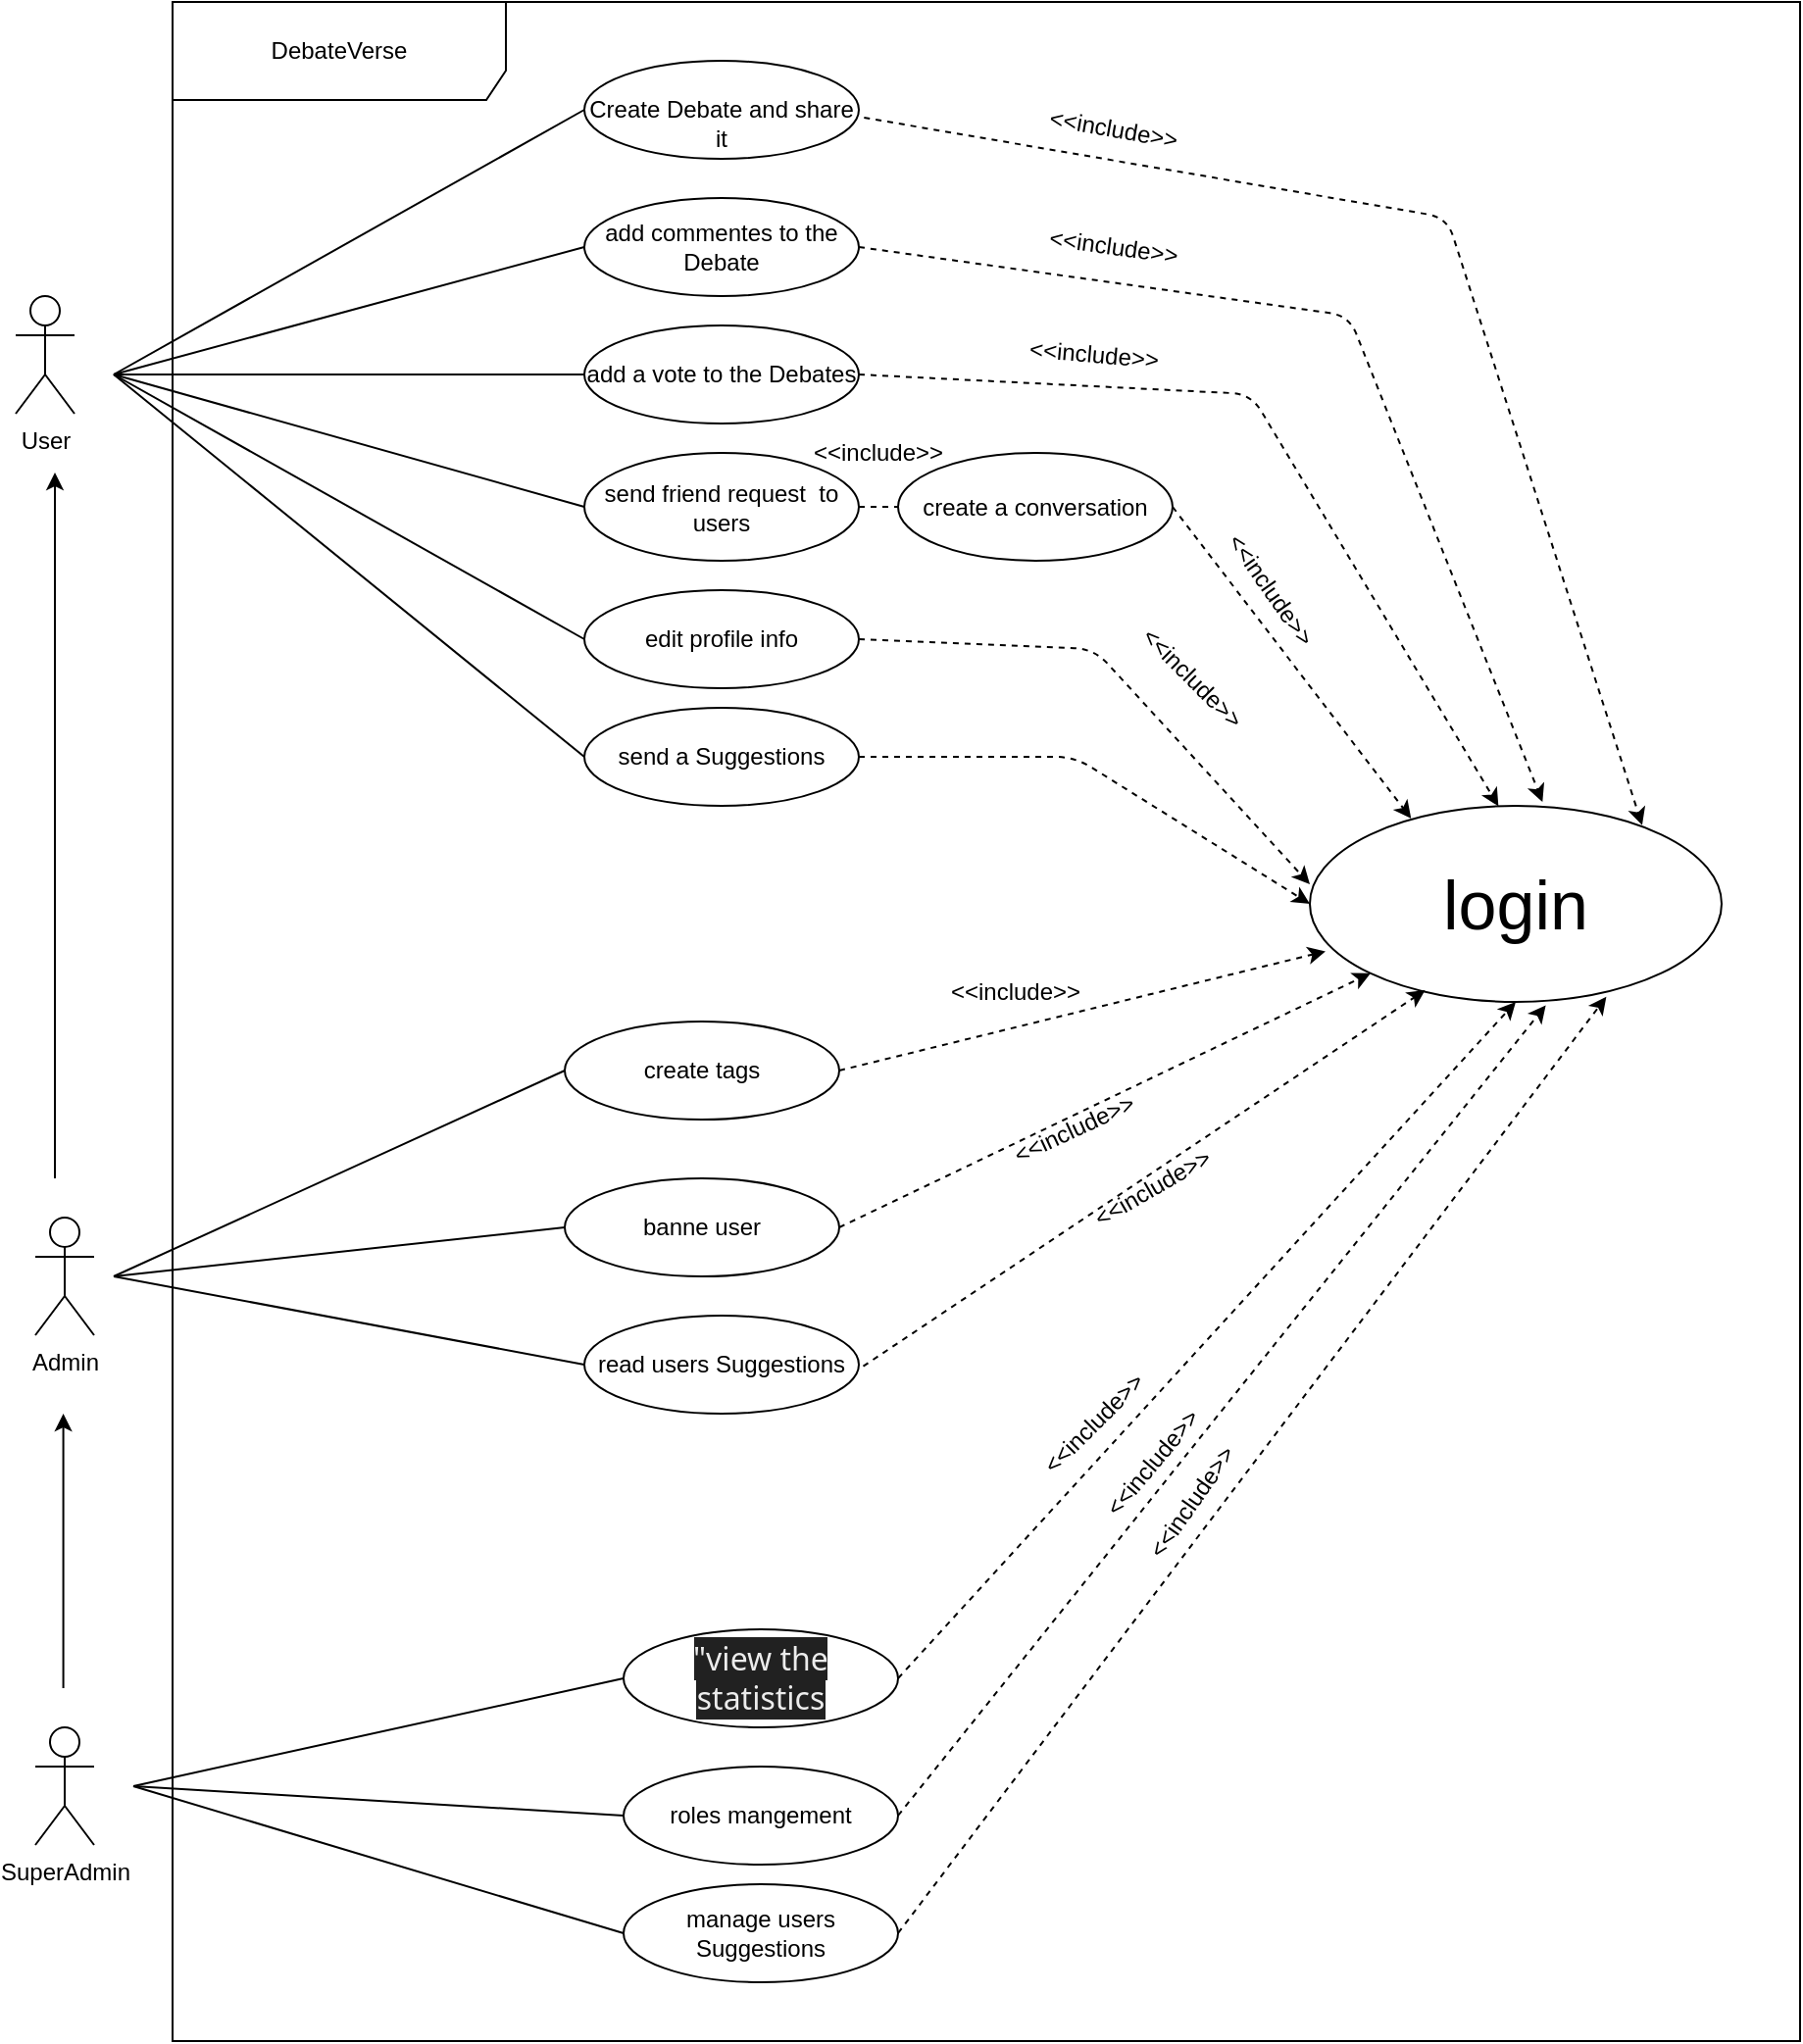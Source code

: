 <mxfile>
    <diagram id="1t8ivfm7KTQ6anX4z2tU" name="Page-1">
        <mxGraphModel dx="3041" dy="1269" grid="1" gridSize="10" guides="1" tooltips="1" connect="1" arrows="1" fold="1" page="1" pageScale="1" pageWidth="850" pageHeight="1100" math="0" shadow="0">
            <root>
                <mxCell id="0"/>
                <mxCell id="1" parent="0"/>
                <mxCell id="70" value="" style="endArrow=classic;html=1;fontSize=12;exitX=1;exitY=0.5;exitDx=0;exitDy=0;dashed=1;" parent="1" source="33" target="8" edge="1">
                    <mxGeometry width="50" height="50" relative="1" as="geometry">
                        <mxPoint x="300" y="760" as="sourcePoint"/>
                        <mxPoint x="350" y="710" as="targetPoint"/>
                    </mxGeometry>
                </mxCell>
                <mxCell id="3" value="User" style="shape=umlActor;verticalLabelPosition=bottom;verticalAlign=top;html=1;" parent="1" vertex="1">
                    <mxGeometry x="-150" y="330" width="30" height="60" as="geometry"/>
                </mxCell>
                <mxCell id="4" value="&lt;br&gt;Create Debate and share it" style="ellipse;whiteSpace=wrap;html=1;" parent="1" vertex="1">
                    <mxGeometry x="140" y="210" width="140" height="50" as="geometry"/>
                </mxCell>
                <mxCell id="5" value="add commentes to the Debate" style="ellipse;whiteSpace=wrap;html=1;" parent="1" vertex="1">
                    <mxGeometry x="140" y="280" width="140" height="50" as="geometry"/>
                </mxCell>
                <mxCell id="6" value="add a vote to the Debates" style="ellipse;whiteSpace=wrap;html=1;" parent="1" vertex="1">
                    <mxGeometry x="140" y="345" width="140" height="50" as="geometry"/>
                </mxCell>
                <mxCell id="8" value="&lt;font style=&quot;font-size: 35px;&quot;&gt;login&lt;/font&gt;" style="ellipse;whiteSpace=wrap;html=1;" parent="1" vertex="1">
                    <mxGeometry x="510" y="590" width="210" height="100" as="geometry"/>
                </mxCell>
                <mxCell id="9" value="" style="endArrow=none;html=1;fontSize=22;exitX=0;exitY=0.5;exitDx=0;exitDy=0;" parent="1" source="4" edge="1">
                    <mxGeometry width="50" height="50" relative="1" as="geometry">
                        <mxPoint x="260" y="310" as="sourcePoint"/>
                        <mxPoint x="-100" y="370" as="targetPoint"/>
                    </mxGeometry>
                </mxCell>
                <mxCell id="10" value="" style="endArrow=none;html=1;fontSize=22;exitX=0;exitY=0.5;exitDx=0;exitDy=0;" parent="1" source="5" edge="1">
                    <mxGeometry width="50" height="50" relative="1" as="geometry">
                        <mxPoint x="260" y="310" as="sourcePoint"/>
                        <mxPoint x="-100" y="370" as="targetPoint"/>
                    </mxGeometry>
                </mxCell>
                <mxCell id="11" value="" style="endArrow=none;html=1;fontSize=22;exitX=0;exitY=0.5;exitDx=0;exitDy=0;" parent="1" source="6" edge="1">
                    <mxGeometry width="50" height="50" relative="1" as="geometry">
                        <mxPoint x="190" y="300" as="sourcePoint"/>
                        <mxPoint x="-100" y="370" as="targetPoint"/>
                    </mxGeometry>
                </mxCell>
                <mxCell id="20" value="" style="endArrow=none;html=1;fontSize=22;exitX=0;exitY=0.5;exitDx=0;exitDy=0;" parent="1" source="32" edge="1">
                    <mxGeometry width="50" height="50" relative="1" as="geometry">
                        <mxPoint x="140.0" y="795" as="sourcePoint"/>
                        <mxPoint x="-100" y="830" as="targetPoint"/>
                    </mxGeometry>
                </mxCell>
                <mxCell id="21" value="" style="endArrow=none;html=1;fontSize=22;exitX=0;exitY=0.5;exitDx=0;exitDy=0;" parent="1" source="33" edge="1">
                    <mxGeometry width="50" height="50" relative="1" as="geometry">
                        <mxPoint x="130" y="890" as="sourcePoint"/>
                        <mxPoint x="-100" y="830" as="targetPoint"/>
                    </mxGeometry>
                </mxCell>
                <mxCell id="23" value="" style="endArrow=classic;html=1;fontSize=22;" parent="1" edge="1">
                    <mxGeometry width="50" height="50" relative="1" as="geometry">
                        <mxPoint x="-130" y="780" as="sourcePoint"/>
                        <mxPoint x="-130" y="420" as="targetPoint"/>
                    </mxGeometry>
                </mxCell>
                <mxCell id="24" value="Admin" style="shape=umlActor;verticalLabelPosition=bottom;verticalAlign=top;html=1;" parent="1" vertex="1">
                    <mxGeometry x="-140" y="800" width="30" height="60" as="geometry"/>
                </mxCell>
                <mxCell id="27" value="send friend request&amp;nbsp; to users" style="ellipse;whiteSpace=wrap;html=1;fontSize=12;" parent="1" vertex="1">
                    <mxGeometry x="140" y="410" width="140" height="55" as="geometry"/>
                </mxCell>
                <mxCell id="28" value="" style="endArrow=none;html=1;fontSize=12;exitX=0;exitY=0.5;exitDx=0;exitDy=0;" parent="1" source="27" edge="1">
                    <mxGeometry width="50" height="50" relative="1" as="geometry">
                        <mxPoint x="370" y="520" as="sourcePoint"/>
                        <mxPoint x="-100" y="370" as="targetPoint"/>
                    </mxGeometry>
                </mxCell>
                <mxCell id="32" value="create tags" style="ellipse;whiteSpace=wrap;html=1;fontSize=12;" parent="1" vertex="1">
                    <mxGeometry x="130" y="700" width="140" height="50" as="geometry"/>
                </mxCell>
                <mxCell id="33" value="banne user" style="ellipse;whiteSpace=wrap;html=1;fontSize=12;" parent="1" vertex="1">
                    <mxGeometry x="130" y="780" width="140" height="50" as="geometry"/>
                </mxCell>
                <mxCell id="34" value="edit profile info" style="ellipse;whiteSpace=wrap;html=1;fontSize=12;" parent="1" vertex="1">
                    <mxGeometry x="140" y="480" width="140" height="50" as="geometry"/>
                </mxCell>
                <mxCell id="35" value="" style="endArrow=none;html=1;fontSize=12;entryX=0;entryY=0.5;entryDx=0;entryDy=0;" parent="1" target="34" edge="1">
                    <mxGeometry width="50" height="50" relative="1" as="geometry">
                        <mxPoint x="-100" y="370" as="sourcePoint"/>
                        <mxPoint x="190" y="380" as="targetPoint"/>
                    </mxGeometry>
                </mxCell>
                <mxCell id="36" value="" style="endArrow=none;html=1;fontSize=12;exitX=0;exitY=0.5;exitDx=0;exitDy=0;" parent="1" source="29" edge="1">
                    <mxGeometry width="50" height="50" relative="1" as="geometry">
                        <mxPoint x="140" y="870" as="sourcePoint"/>
                        <mxPoint x="-100" y="830" as="targetPoint"/>
                    </mxGeometry>
                </mxCell>
                <mxCell id="66" value="" style="endArrow=classic;html=1;fontSize=12;entryX=0.038;entryY=0.742;entryDx=0;entryDy=0;entryPerimeter=0;exitX=1;exitY=0.5;exitDx=0;exitDy=0;dashed=1;" parent="1" source="32" target="8" edge="1">
                    <mxGeometry width="50" height="50" relative="1" as="geometry">
                        <mxPoint x="300" y="760" as="sourcePoint"/>
                        <mxPoint x="350" y="710" as="targetPoint"/>
                    </mxGeometry>
                </mxCell>
                <mxCell id="29" value="read users Suggestions" style="ellipse;whiteSpace=wrap;html=1;fontSize=12;" parent="1" vertex="1">
                    <mxGeometry x="140" y="850" width="140" height="50" as="geometry"/>
                </mxCell>
                <mxCell id="73" value="" style="endArrow=classic;html=1;dashed=1;fontSize=12;exitX=1.016;exitY=0.517;exitDx=0;exitDy=0;exitPerimeter=0;entryX=0.28;entryY=0.94;entryDx=0;entryDy=0;entryPerimeter=0;" parent="1" source="29" target="8" edge="1">
                    <mxGeometry width="50" height="50" relative="1" as="geometry">
                        <mxPoint x="310" y="1010" as="sourcePoint"/>
                        <mxPoint x="360" y="960" as="targetPoint"/>
                    </mxGeometry>
                </mxCell>
                <mxCell id="74" value="" style="endArrow=classic;html=1;dashed=1;fontSize=12;exitX=1;exitY=0.5;exitDx=0;exitDy=0;entryX=0;entryY=0.4;entryDx=0;entryDy=0;entryPerimeter=0;" parent="1" source="34" target="8" edge="1">
                    <mxGeometry width="50" height="50" relative="1" as="geometry">
                        <mxPoint x="370" y="500" as="sourcePoint"/>
                        <mxPoint x="420" y="450" as="targetPoint"/>
                        <Array as="points">
                            <mxPoint x="400" y="510"/>
                        </Array>
                    </mxGeometry>
                </mxCell>
                <mxCell id="77" value="" style="endArrow=classic;html=1;dashed=1;fontSize=12;exitX=1;exitY=0.5;exitDx=0;exitDy=0;entryX=0.458;entryY=0.002;entryDx=0;entryDy=0;entryPerimeter=0;" parent="1" source="6" target="8" edge="1">
                    <mxGeometry width="50" height="50" relative="1" as="geometry">
                        <mxPoint x="370" y="500" as="sourcePoint"/>
                        <mxPoint x="420" y="450" as="targetPoint"/>
                        <Array as="points">
                            <mxPoint x="480" y="380"/>
                        </Array>
                    </mxGeometry>
                </mxCell>
                <mxCell id="78" value="" style="endArrow=classic;html=1;dashed=1;fontSize=12;exitX=1;exitY=0.5;exitDx=0;exitDy=0;entryX=0.565;entryY=-0.02;entryDx=0;entryDy=0;entryPerimeter=0;" parent="1" source="5" target="8" edge="1">
                    <mxGeometry width="50" height="50" relative="1" as="geometry">
                        <mxPoint x="370" y="500" as="sourcePoint"/>
                        <mxPoint x="420" y="450" as="targetPoint"/>
                        <Array as="points">
                            <mxPoint x="530" y="340"/>
                        </Array>
                    </mxGeometry>
                </mxCell>
                <mxCell id="79" value="" style="endArrow=classic;html=1;dashed=1;fontSize=12;exitX=1.019;exitY=0.58;exitDx=0;exitDy=0;exitPerimeter=0;entryX=0.807;entryY=0.099;entryDx=0;entryDy=0;entryPerimeter=0;" parent="1" source="4" target="8" edge="1">
                    <mxGeometry width="50" height="50" relative="1" as="geometry">
                        <mxPoint x="370" y="500" as="sourcePoint"/>
                        <mxPoint x="420" y="450" as="targetPoint"/>
                        <Array as="points">
                            <mxPoint x="580" y="290"/>
                        </Array>
                    </mxGeometry>
                </mxCell>
                <mxCell id="82" value="&amp;lt;&amp;lt;include&amp;gt;&amp;gt;" style="text;strokeColor=none;align=center;fillColor=none;html=1;verticalAlign=middle;whiteSpace=wrap;rounded=0;fontSize=12;rotation=10;" parent="1" vertex="1">
                    <mxGeometry x="380" y="230" width="60" height="30" as="geometry"/>
                </mxCell>
                <mxCell id="83" value="&amp;lt;&amp;lt;include&amp;gt;&amp;gt;" style="text;strokeColor=none;align=center;fillColor=none;html=1;verticalAlign=middle;whiteSpace=wrap;rounded=0;fontSize=12;rotation=8;" parent="1" vertex="1">
                    <mxGeometry x="380" y="290" width="60" height="30" as="geometry"/>
                </mxCell>
                <mxCell id="84" value="&amp;lt;&amp;lt;include&amp;gt;&amp;gt;" style="text;strokeColor=none;align=center;fillColor=none;html=1;verticalAlign=middle;whiteSpace=wrap;rounded=0;fontSize=12;rotation=5;" parent="1" vertex="1">
                    <mxGeometry x="370" y="345" width="60" height="30" as="geometry"/>
                </mxCell>
                <mxCell id="86" value="&amp;lt;&amp;lt;include&amp;gt;&amp;gt;" style="text;strokeColor=none;align=center;fillColor=none;html=1;verticalAlign=middle;whiteSpace=wrap;rounded=0;fontSize=12;rotation=55;" parent="1" vertex="1">
                    <mxGeometry x="460" y="465" width="60" height="30" as="geometry"/>
                </mxCell>
                <mxCell id="88" value="&amp;lt;&amp;lt;include&amp;gt;&amp;gt;" style="text;strokeColor=none;align=center;fillColor=none;html=1;verticalAlign=middle;whiteSpace=wrap;rounded=0;fontSize=12;rotation=45;" parent="1" vertex="1">
                    <mxGeometry x="420" y="510" width="60" height="30" as="geometry"/>
                </mxCell>
                <mxCell id="90" value="&amp;lt;&amp;lt;include&amp;gt;&amp;gt;" style="text;strokeColor=none;align=center;fillColor=none;html=1;verticalAlign=middle;whiteSpace=wrap;rounded=0;fontSize=12;rotation=0;" parent="1" vertex="1">
                    <mxGeometry x="330" y="670" width="60" height="30" as="geometry"/>
                </mxCell>
                <mxCell id="91" value="&amp;lt;&amp;lt;include&amp;gt;&amp;gt;" style="text;strokeColor=none;align=center;fillColor=none;html=1;verticalAlign=middle;whiteSpace=wrap;rounded=0;fontSize=12;rotation=-25;" parent="1" vertex="1">
                    <mxGeometry x="360" y="740" width="60" height="30" as="geometry"/>
                </mxCell>
                <mxCell id="92" value="&amp;lt;&amp;lt;include&amp;gt;&amp;gt;" style="text;strokeColor=none;align=center;fillColor=none;html=1;verticalAlign=middle;whiteSpace=wrap;rounded=0;fontSize=12;rotation=-30;" parent="1" vertex="1">
                    <mxGeometry x="400" y="770" width="60" height="30" as="geometry"/>
                </mxCell>
                <mxCell id="93" value="" style="endArrow=classic;html=1;exitX=1;exitY=0.5;exitDx=0;exitDy=0;entryX=0.246;entryY=0.065;entryDx=0;entryDy=0;entryPerimeter=0;dashed=1;startArrow=none;" parent="1" source="94" target="8" edge="1">
                    <mxGeometry width="50" height="50" relative="1" as="geometry">
                        <mxPoint x="310" y="440" as="sourcePoint"/>
                        <mxPoint x="360" y="390" as="targetPoint"/>
                        <Array as="points">
                            <mxPoint x="440" y="438"/>
                        </Array>
                    </mxGeometry>
                </mxCell>
                <mxCell id="95" value="" style="endArrow=none;html=1;exitX=1;exitY=0.5;exitDx=0;exitDy=0;entryX=0;entryY=0.5;entryDx=0;entryDy=0;dashed=1;" parent="1" source="27" target="94" edge="1">
                    <mxGeometry width="50" height="50" relative="1" as="geometry">
                        <mxPoint x="280" y="437.5" as="sourcePoint"/>
                        <mxPoint x="561.66" y="596.5" as="targetPoint"/>
                        <Array as="points"/>
                    </mxGeometry>
                </mxCell>
                <mxCell id="94" value="create a conversation" style="ellipse;whiteSpace=wrap;html=1;fontSize=12;" parent="1" vertex="1">
                    <mxGeometry x="300" y="410" width="140" height="55" as="geometry"/>
                </mxCell>
                <mxCell id="96" value="&amp;lt;&amp;lt;include&amp;gt;&amp;gt;" style="text;strokeColor=none;align=center;fillColor=none;html=1;verticalAlign=middle;whiteSpace=wrap;rounded=0;fontSize=12;rotation=0;" parent="1" vertex="1">
                    <mxGeometry x="260" y="395" width="60" height="30" as="geometry"/>
                </mxCell>
                <mxCell id="97" value="DebateVerse" style="shape=umlFrame;whiteSpace=wrap;html=1;width=170;height=50;" vertex="1" parent="1">
                    <mxGeometry x="-70" y="180" width="830" height="1040" as="geometry"/>
                </mxCell>
                <mxCell id="98" value="send a Suggestions" style="ellipse;whiteSpace=wrap;html=1;fontSize=12;" vertex="1" parent="1">
                    <mxGeometry x="140" y="540" width="140" height="50" as="geometry"/>
                </mxCell>
                <mxCell id="99" value="" style="endArrow=classic;html=1;dashed=1;fontSize=12;exitX=1;exitY=0.5;exitDx=0;exitDy=0;entryX=0;entryY=0.5;entryDx=0;entryDy=0;" edge="1" parent="1" source="98" target="8">
                    <mxGeometry width="50" height="50" relative="1" as="geometry">
                        <mxPoint x="290" y="515.0" as="sourcePoint"/>
                        <mxPoint x="520" y="640.0" as="targetPoint"/>
                        <Array as="points">
                            <mxPoint x="390" y="565"/>
                        </Array>
                    </mxGeometry>
                </mxCell>
                <mxCell id="100" value="" style="endArrow=none;html=1;fontSize=12;entryX=0;entryY=0.5;entryDx=0;entryDy=0;" edge="1" parent="1" target="98">
                    <mxGeometry width="50" height="50" relative="1" as="geometry">
                        <mxPoint x="-100" y="370" as="sourcePoint"/>
                        <mxPoint x="150" y="515.0" as="targetPoint"/>
                    </mxGeometry>
                </mxCell>
                <mxCell id="101" value="SuperAdmin" style="shape=umlActor;verticalLabelPosition=bottom;verticalAlign=top;html=1;" vertex="1" parent="1">
                    <mxGeometry x="-140" y="1060" width="30" height="60" as="geometry"/>
                </mxCell>
                <mxCell id="102" value="" style="endArrow=classic;html=1;fontSize=22;" edge="1" parent="1">
                    <mxGeometry width="50" height="50" relative="1" as="geometry">
                        <mxPoint x="-125.71" y="1040" as="sourcePoint"/>
                        <mxPoint x="-125.71" y="900" as="targetPoint"/>
                    </mxGeometry>
                </mxCell>
                <mxCell id="103" value="" style="endArrow=none;html=1;fontSize=12;exitX=0;exitY=0.5;exitDx=0;exitDy=0;" edge="1" parent="1" source="104">
                    <mxGeometry width="50" height="50" relative="1" as="geometry">
                        <mxPoint x="160" y="1070" as="sourcePoint"/>
                        <mxPoint x="-90" y="1090" as="targetPoint"/>
                    </mxGeometry>
                </mxCell>
                <mxCell id="104" value="&lt;span style=&quot;color: rgb(236, 236, 236); font-family: Söhne, ui-sans-serif, system-ui, -apple-system, &amp;quot;Segoe UI&amp;quot;, Roboto, Ubuntu, Cantarell, &amp;quot;Noto Sans&amp;quot;, sans-serif, &amp;quot;Helvetica Neue&amp;quot;, Arial, &amp;quot;Apple Color Emoji&amp;quot;, &amp;quot;Segoe UI Emoji&amp;quot;, &amp;quot;Segoe UI Symbol&amp;quot;, &amp;quot;Noto Color Emoji&amp;quot;; font-size: 16px; text-align: start; background-color: rgb(33, 33, 33);&quot;&gt;&quot;view the statistics&lt;/span&gt;" style="ellipse;whiteSpace=wrap;html=1;fontSize=12;" vertex="1" parent="1">
                    <mxGeometry x="160" y="1010" width="140" height="50" as="geometry"/>
                </mxCell>
                <mxCell id="105" value="" style="endArrow=classic;html=1;dashed=1;fontSize=12;exitX=1;exitY=0.5;exitDx=0;exitDy=0;entryX=0.5;entryY=1;entryDx=0;entryDy=0;" edge="1" parent="1" source="104" target="8">
                    <mxGeometry width="50" height="50" relative="1" as="geometry">
                        <mxPoint x="310.0" y="1051.85" as="sourcePoint"/>
                        <mxPoint x="596.56" y="860" as="targetPoint"/>
                    </mxGeometry>
                </mxCell>
                <mxCell id="106" value="&amp;lt;&amp;lt;include&amp;gt;&amp;gt;" style="text;strokeColor=none;align=center;fillColor=none;html=1;verticalAlign=middle;whiteSpace=wrap;rounded=0;fontSize=12;rotation=-45;" vertex="1" parent="1">
                    <mxGeometry x="370" y="890" width="60" height="30" as="geometry"/>
                </mxCell>
                <mxCell id="107" value="roles mangement" style="ellipse;whiteSpace=wrap;html=1;fontSize=12;" vertex="1" parent="1">
                    <mxGeometry x="160" y="1080" width="140" height="50" as="geometry"/>
                </mxCell>
                <mxCell id="108" value="" style="endArrow=none;html=1;fontSize=12;exitX=0;exitY=0.5;exitDx=0;exitDy=0;" edge="1" parent="1" source="107">
                    <mxGeometry width="50" height="50" relative="1" as="geometry">
                        <mxPoint x="170" y="1045" as="sourcePoint"/>
                        <mxPoint x="-90" y="1090" as="targetPoint"/>
                    </mxGeometry>
                </mxCell>
                <mxCell id="109" value="" style="endArrow=classic;html=1;dashed=1;fontSize=12;exitX=1;exitY=0.5;exitDx=0;exitDy=0;entryX=0.573;entryY=1.017;entryDx=0;entryDy=0;entryPerimeter=0;" edge="1" parent="1" source="107" target="8">
                    <mxGeometry width="50" height="50" relative="1" as="geometry">
                        <mxPoint x="310" y="1045" as="sourcePoint"/>
                        <mxPoint x="625" y="700" as="targetPoint"/>
                    </mxGeometry>
                </mxCell>
                <mxCell id="110" value="&amp;lt;&amp;lt;include&amp;gt;&amp;gt;" style="text;strokeColor=none;align=center;fillColor=none;html=1;verticalAlign=middle;whiteSpace=wrap;rounded=0;fontSize=12;rotation=-50;" vertex="1" parent="1">
                    <mxGeometry x="400" y="910" width="60" height="30" as="geometry"/>
                </mxCell>
                <mxCell id="111" value="manage users Suggestions" style="ellipse;whiteSpace=wrap;html=1;fontSize=12;" vertex="1" parent="1">
                    <mxGeometry x="160" y="1140" width="140" height="50" as="geometry"/>
                </mxCell>
                <mxCell id="113" value="" style="endArrow=none;html=1;fontSize=12;exitX=0;exitY=0.5;exitDx=0;exitDy=0;" edge="1" parent="1" source="111">
                    <mxGeometry width="50" height="50" relative="1" as="geometry">
                        <mxPoint x="170.0" y="1115" as="sourcePoint"/>
                        <mxPoint x="-90" y="1090" as="targetPoint"/>
                    </mxGeometry>
                </mxCell>
                <mxCell id="114" value="" style="endArrow=classic;html=1;dashed=1;fontSize=12;exitX=1;exitY=0.5;exitDx=0;exitDy=0;entryX=0.72;entryY=0.974;entryDx=0;entryDy=0;entryPerimeter=0;" edge="1" parent="1" source="111" target="8">
                    <mxGeometry width="50" height="50" relative="1" as="geometry">
                        <mxPoint x="310.0" y="1115" as="sourcePoint"/>
                        <mxPoint x="640.33" y="701.7" as="targetPoint"/>
                    </mxGeometry>
                </mxCell>
                <mxCell id="115" value="&amp;lt;&amp;lt;include&amp;gt;&amp;gt;" style="text;strokeColor=none;align=center;fillColor=none;html=1;verticalAlign=middle;whiteSpace=wrap;rounded=0;fontSize=12;rotation=-55;" vertex="1" parent="1">
                    <mxGeometry x="420" y="930" width="60" height="30" as="geometry"/>
                </mxCell>
            </root>
        </mxGraphModel>
    </diagram>
</mxfile>